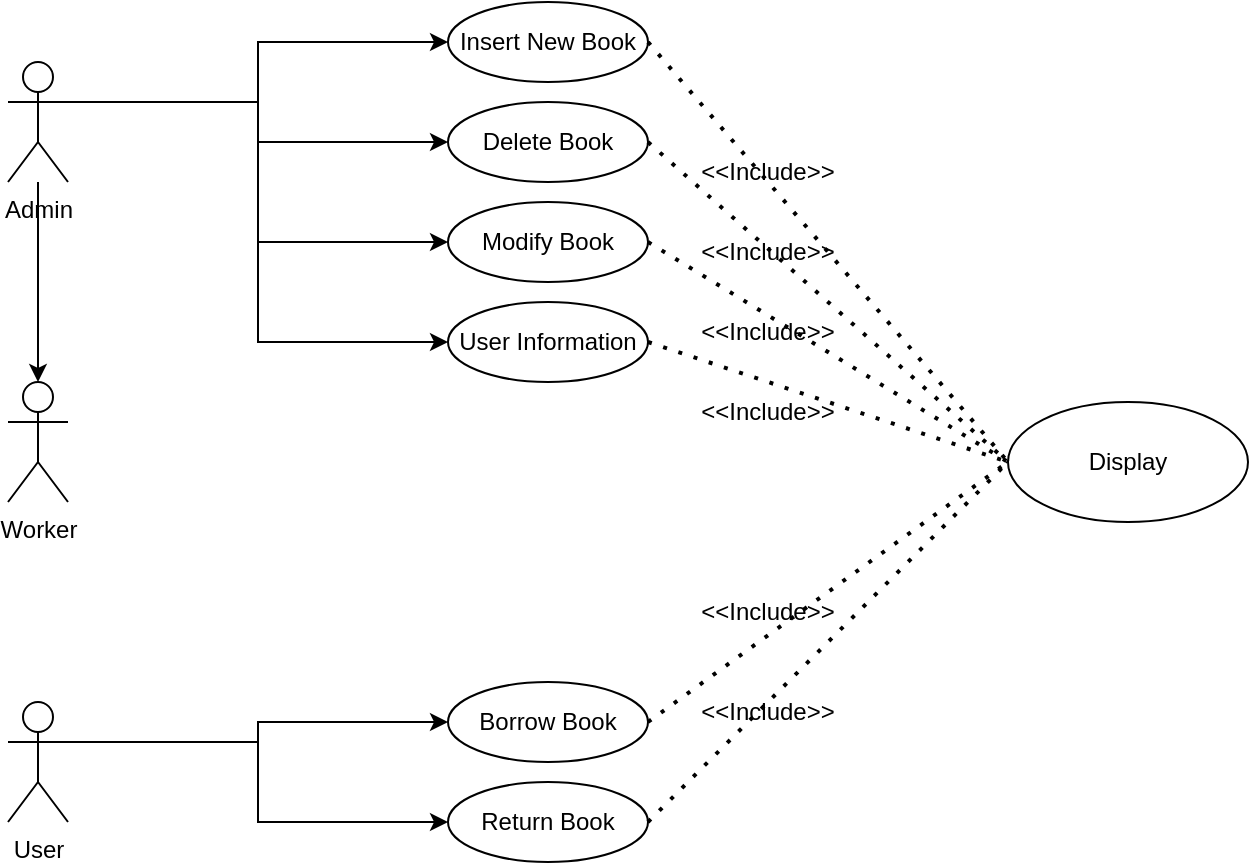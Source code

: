 <mxfile version="15.8.6" type="google"><diagram id="6BdUZPdbwmP_2MM0Kt8T" name="Page-1"><mxGraphModel dx="926" dy="569" grid="1" gridSize="10" guides="1" tooltips="1" connect="1" arrows="1" fold="1" page="1" pageScale="1" pageWidth="827" pageHeight="1169" math="0" shadow="0"><root><mxCell id="0"/><mxCell id="1" parent="0"/><mxCell id="OKvdandxk6sHividdXfR-6" style="edgeStyle=orthogonalEdgeStyle;rounded=0;orthogonalLoop=1;jettySize=auto;html=1;entryX=0.5;entryY=0;entryDx=0;entryDy=0;entryPerimeter=0;" parent="1" source="OKvdandxk6sHividdXfR-1" target="OKvdandxk6sHividdXfR-2" edge="1"><mxGeometry relative="1" as="geometry"/></mxCell><mxCell id="OKvdandxk6sHividdXfR-11" style="edgeStyle=orthogonalEdgeStyle;rounded=0;orthogonalLoop=1;jettySize=auto;html=1;exitX=1;exitY=0.333;exitDx=0;exitDy=0;exitPerimeter=0;entryX=0;entryY=0.5;entryDx=0;entryDy=0;" parent="1" source="OKvdandxk6sHividdXfR-1" target="OKvdandxk6sHividdXfR-7" edge="1"><mxGeometry relative="1" as="geometry"><Array as="points"><mxPoint x="235" y="100"/><mxPoint x="235" y="70"/></Array></mxGeometry></mxCell><mxCell id="OKvdandxk6sHividdXfR-12" style="edgeStyle=orthogonalEdgeStyle;rounded=0;orthogonalLoop=1;jettySize=auto;html=1;exitX=1;exitY=0.333;exitDx=0;exitDy=0;exitPerimeter=0;entryX=0;entryY=0.5;entryDx=0;entryDy=0;" parent="1" source="OKvdandxk6sHividdXfR-1" target="OKvdandxk6sHividdXfR-8" edge="1"><mxGeometry relative="1" as="geometry"><mxPoint x="190" y="120" as="targetPoint"/></mxGeometry></mxCell><mxCell id="OKvdandxk6sHividdXfR-13" style="edgeStyle=orthogonalEdgeStyle;rounded=0;orthogonalLoop=1;jettySize=auto;html=1;exitX=1;exitY=0.333;exitDx=0;exitDy=0;exitPerimeter=0;entryX=0;entryY=0.5;entryDx=0;entryDy=0;" parent="1" source="OKvdandxk6sHividdXfR-1" target="OKvdandxk6sHividdXfR-9" edge="1"><mxGeometry relative="1" as="geometry"/></mxCell><mxCell id="OKvdandxk6sHividdXfR-14" style="edgeStyle=orthogonalEdgeStyle;rounded=0;orthogonalLoop=1;jettySize=auto;html=1;exitX=1;exitY=0.333;exitDx=0;exitDy=0;exitPerimeter=0;entryX=0;entryY=0.5;entryDx=0;entryDy=0;" parent="1" source="OKvdandxk6sHividdXfR-1" target="OKvdandxk6sHividdXfR-10" edge="1"><mxGeometry relative="1" as="geometry"/></mxCell><mxCell id="OKvdandxk6sHividdXfR-1" value="Admin" style="shape=umlActor;verticalLabelPosition=bottom;verticalAlign=top;html=1;outlineConnect=0;" parent="1" vertex="1"><mxGeometry x="110" y="80" width="30" height="60" as="geometry"/></mxCell><mxCell id="OKvdandxk6sHividdXfR-2" value="Worker" style="shape=umlActor;verticalLabelPosition=bottom;verticalAlign=top;html=1;outlineConnect=0;" parent="1" vertex="1"><mxGeometry x="110" y="240" width="30" height="60" as="geometry"/></mxCell><mxCell id="OKvdandxk6sHividdXfR-17" style="edgeStyle=orthogonalEdgeStyle;rounded=0;orthogonalLoop=1;jettySize=auto;html=1;exitX=1;exitY=0.333;exitDx=0;exitDy=0;exitPerimeter=0;entryX=0;entryY=0.5;entryDx=0;entryDy=0;" parent="1" source="OKvdandxk6sHividdXfR-5" target="OKvdandxk6sHividdXfR-15" edge="1"><mxGeometry relative="1" as="geometry"/></mxCell><mxCell id="OKvdandxk6sHividdXfR-18" style="edgeStyle=orthogonalEdgeStyle;rounded=0;orthogonalLoop=1;jettySize=auto;html=1;exitX=1;exitY=0.333;exitDx=0;exitDy=0;exitPerimeter=0;entryX=0;entryY=0.5;entryDx=0;entryDy=0;" parent="1" source="OKvdandxk6sHividdXfR-5" target="OKvdandxk6sHividdXfR-16" edge="1"><mxGeometry relative="1" as="geometry"/></mxCell><mxCell id="OKvdandxk6sHividdXfR-5" value="User&lt;br&gt;" style="shape=umlActor;verticalLabelPosition=bottom;verticalAlign=top;html=1;outlineConnect=0;" parent="1" vertex="1"><mxGeometry x="110" y="400" width="30" height="60" as="geometry"/></mxCell><mxCell id="OKvdandxk6sHividdXfR-7" value="Insert New Book" style="ellipse;whiteSpace=wrap;html=1;" parent="1" vertex="1"><mxGeometry x="330" y="50" width="100" height="40" as="geometry"/></mxCell><mxCell id="OKvdandxk6sHividdXfR-8" value="Delete Book" style="ellipse;whiteSpace=wrap;html=1;" parent="1" vertex="1"><mxGeometry x="330" y="100" width="100" height="40" as="geometry"/></mxCell><mxCell id="OKvdandxk6sHividdXfR-9" value="Modify&amp;nbsp;Book" style="ellipse;whiteSpace=wrap;html=1;" parent="1" vertex="1"><mxGeometry x="330" y="150" width="100" height="40" as="geometry"/></mxCell><mxCell id="OKvdandxk6sHividdXfR-10" value="User Information" style="ellipse;whiteSpace=wrap;html=1;" parent="1" vertex="1"><mxGeometry x="330" y="200" width="100" height="40" as="geometry"/></mxCell><mxCell id="OKvdandxk6sHividdXfR-15" value="Borrow Book" style="ellipse;whiteSpace=wrap;html=1;" parent="1" vertex="1"><mxGeometry x="330" y="390" width="100" height="40" as="geometry"/></mxCell><mxCell id="OKvdandxk6sHividdXfR-16" value="Return Book" style="ellipse;whiteSpace=wrap;html=1;" parent="1" vertex="1"><mxGeometry x="330" y="440" width="100" height="40" as="geometry"/></mxCell><mxCell id="OKvdandxk6sHividdXfR-19" value="Display" style="ellipse;whiteSpace=wrap;html=1;" parent="1" vertex="1"><mxGeometry x="610" y="250" width="120" height="60" as="geometry"/></mxCell><mxCell id="OKvdandxk6sHividdXfR-20" value="" style="endArrow=none;dashed=1;html=1;dashPattern=1 3;strokeWidth=2;rounded=0;entryX=0;entryY=0.5;entryDx=0;entryDy=0;exitX=1;exitY=0.5;exitDx=0;exitDy=0;" parent="1" source="OKvdandxk6sHividdXfR-10" target="OKvdandxk6sHividdXfR-19" edge="1"><mxGeometry width="50" height="50" relative="1" as="geometry"><mxPoint x="390" y="320" as="sourcePoint"/><mxPoint x="440" y="270" as="targetPoint"/></mxGeometry></mxCell><mxCell id="OKvdandxk6sHividdXfR-21" value="" style="endArrow=none;dashed=1;html=1;dashPattern=1 3;strokeWidth=2;rounded=0;entryX=0;entryY=0.5;entryDx=0;entryDy=0;exitX=1;exitY=0.5;exitDx=0;exitDy=0;" parent="1" source="OKvdandxk6sHividdXfR-9" target="OKvdandxk6sHividdXfR-19" edge="1"><mxGeometry width="50" height="50" relative="1" as="geometry"><mxPoint x="440" y="230" as="sourcePoint"/><mxPoint x="620" y="290" as="targetPoint"/></mxGeometry></mxCell><mxCell id="OKvdandxk6sHividdXfR-22" value="" style="endArrow=none;dashed=1;html=1;dashPattern=1 3;strokeWidth=2;rounded=0;entryX=0;entryY=0.5;entryDx=0;entryDy=0;exitX=1;exitY=0.5;exitDx=0;exitDy=0;" parent="1" source="OKvdandxk6sHividdXfR-8" target="OKvdandxk6sHividdXfR-19" edge="1"><mxGeometry width="50" height="50" relative="1" as="geometry"><mxPoint x="450" y="240" as="sourcePoint"/><mxPoint x="630" y="300" as="targetPoint"/></mxGeometry></mxCell><mxCell id="OKvdandxk6sHividdXfR-23" value="" style="endArrow=none;dashed=1;html=1;dashPattern=1 3;strokeWidth=2;rounded=0;entryX=0;entryY=0.5;entryDx=0;entryDy=0;exitX=1;exitY=0.5;exitDx=0;exitDy=0;" parent="1" source="OKvdandxk6sHividdXfR-7" target="OKvdandxk6sHividdXfR-19" edge="1"><mxGeometry width="50" height="50" relative="1" as="geometry"><mxPoint x="460" y="250" as="sourcePoint"/><mxPoint x="640" y="310" as="targetPoint"/></mxGeometry></mxCell><mxCell id="OKvdandxk6sHividdXfR-24" value="" style="endArrow=none;dashed=1;html=1;dashPattern=1 3;strokeWidth=2;rounded=0;entryX=0;entryY=0.5;entryDx=0;entryDy=0;exitX=1;exitY=0.5;exitDx=0;exitDy=0;" parent="1" source="OKvdandxk6sHividdXfR-15" target="OKvdandxk6sHividdXfR-19" edge="1"><mxGeometry width="50" height="50" relative="1" as="geometry"><mxPoint x="470" y="260" as="sourcePoint"/><mxPoint x="650" y="320" as="targetPoint"/></mxGeometry></mxCell><mxCell id="OKvdandxk6sHividdXfR-25" value="" style="endArrow=none;dashed=1;html=1;dashPattern=1 3;strokeWidth=2;rounded=0;entryX=0;entryY=0.5;entryDx=0;entryDy=0;exitX=1;exitY=0.5;exitDx=0;exitDy=0;" parent="1" source="OKvdandxk6sHividdXfR-16" target="OKvdandxk6sHividdXfR-19" edge="1"><mxGeometry width="50" height="50" relative="1" as="geometry"><mxPoint x="480" y="270" as="sourcePoint"/><mxPoint x="660" y="330" as="targetPoint"/></mxGeometry></mxCell><mxCell id="OKvdandxk6sHividdXfR-26" value="&amp;lt;&amp;lt;Include&amp;gt;&amp;gt;" style="text;html=1;strokeColor=none;fillColor=none;align=center;verticalAlign=middle;whiteSpace=wrap;rounded=0;" parent="1" vertex="1"><mxGeometry x="460" y="390" width="60" height="30" as="geometry"/></mxCell><mxCell id="OKvdandxk6sHividdXfR-28" value="&amp;lt;&amp;lt;Include&amp;gt;&amp;gt;" style="text;html=1;strokeColor=none;fillColor=none;align=center;verticalAlign=middle;whiteSpace=wrap;rounded=0;" parent="1" vertex="1"><mxGeometry x="460" y="340" width="60" height="30" as="geometry"/></mxCell><mxCell id="OKvdandxk6sHividdXfR-30" value="&amp;lt;&amp;lt;Include&amp;gt;&amp;gt;" style="text;html=1;strokeColor=none;fillColor=none;align=center;verticalAlign=middle;whiteSpace=wrap;rounded=0;" parent="1" vertex="1"><mxGeometry x="460" y="240" width="60" height="30" as="geometry"/></mxCell><mxCell id="OKvdandxk6sHividdXfR-31" value="&amp;lt;&amp;lt;Include&amp;gt;&amp;gt;" style="text;html=1;strokeColor=none;fillColor=none;align=center;verticalAlign=middle;whiteSpace=wrap;rounded=0;" parent="1" vertex="1"><mxGeometry x="460" y="200" width="60" height="30" as="geometry"/></mxCell><mxCell id="OKvdandxk6sHividdXfR-32" value="&amp;lt;&amp;lt;Include&amp;gt;&amp;gt;" style="text;html=1;strokeColor=none;fillColor=none;align=center;verticalAlign=middle;whiteSpace=wrap;rounded=0;" parent="1" vertex="1"><mxGeometry x="460" y="160" width="60" height="30" as="geometry"/></mxCell><mxCell id="OKvdandxk6sHividdXfR-33" value="&amp;lt;&amp;lt;Include&amp;gt;&amp;gt;" style="text;html=1;strokeColor=none;fillColor=none;align=center;verticalAlign=middle;whiteSpace=wrap;rounded=0;" parent="1" vertex="1"><mxGeometry x="460" y="120" width="60" height="30" as="geometry"/></mxCell></root></mxGraphModel></diagram></mxfile>